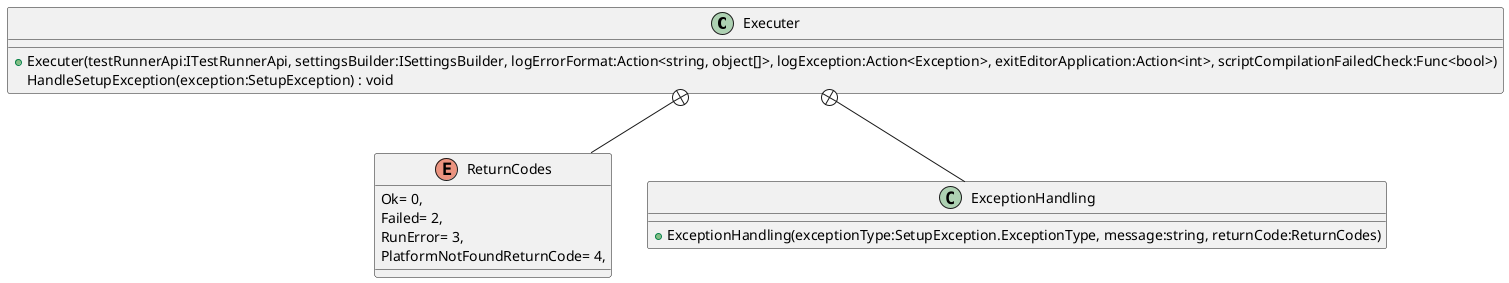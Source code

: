 @startuml
class Executer {
    + Executer(testRunnerApi:ITestRunnerApi, settingsBuilder:ISettingsBuilder, logErrorFormat:Action<string, object[]>, logException:Action<Exception>, exitEditorApplication:Action<int>, scriptCompilationFailedCheck:Func<bool>)
    HandleSetupException(exception:SetupException) : void
}
enum ReturnCodes {
    Ok= 0,
    Failed= 2,
    RunError= 3,
    PlatformNotFoundReturnCode= 4,
}
class ExceptionHandling {
    + ExceptionHandling(exceptionType:SetupException.ExceptionType, message:string, returnCode:ReturnCodes)
}
Executer +-- ReturnCodes
Executer +-- ExceptionHandling
@enduml
